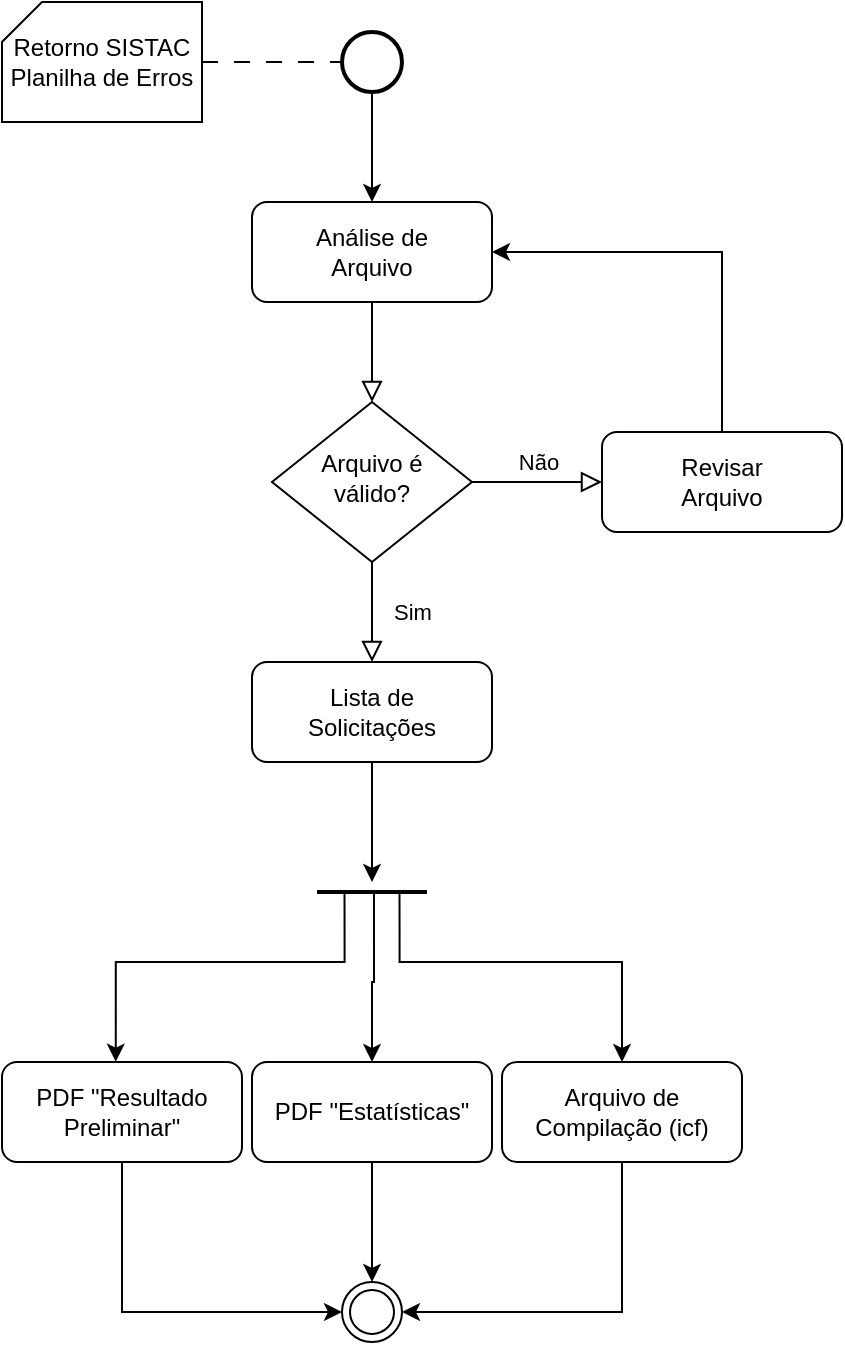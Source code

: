 <mxfile version="22.0.3" type="device">
  <diagram id="C5RBs43oDa-KdzZeNtuy" name="Page-1">
    <mxGraphModel dx="792" dy="479" grid="1" gridSize="10" guides="1" tooltips="1" connect="1" arrows="1" fold="1" page="1" pageScale="1" pageWidth="827" pageHeight="1169" math="0" shadow="0">
      <root>
        <mxCell id="WIyWlLk6GJQsqaUBKTNV-0" />
        <mxCell id="WIyWlLk6GJQsqaUBKTNV-1" parent="WIyWlLk6GJQsqaUBKTNV-0" />
        <mxCell id="WIyWlLk6GJQsqaUBKTNV-2" value="" style="rounded=0;html=1;jettySize=auto;orthogonalLoop=1;fontSize=11;endArrow=block;endFill=0;endSize=8;strokeWidth=1;shadow=0;labelBackgroundColor=none;edgeStyle=orthogonalEdgeStyle;" parent="WIyWlLk6GJQsqaUBKTNV-1" source="WIyWlLk6GJQsqaUBKTNV-3" target="WIyWlLk6GJQsqaUBKTNV-6" edge="1">
          <mxGeometry relative="1" as="geometry" />
        </mxCell>
        <mxCell id="WIyWlLk6GJQsqaUBKTNV-3" value="Análise de&lt;br&gt;Arquivo" style="rounded=1;whiteSpace=wrap;html=1;fontSize=12;glass=0;strokeWidth=1;shadow=0;" parent="WIyWlLk6GJQsqaUBKTNV-1" vertex="1">
          <mxGeometry x="135" y="110" width="120" height="50" as="geometry" />
        </mxCell>
        <mxCell id="WIyWlLk6GJQsqaUBKTNV-4" value="Sim" style="rounded=0;html=1;jettySize=auto;orthogonalLoop=1;fontSize=11;endArrow=block;endFill=0;endSize=8;strokeWidth=1;shadow=0;labelBackgroundColor=none;edgeStyle=orthogonalEdgeStyle;entryX=0.5;entryY=0;entryDx=0;entryDy=0;" parent="WIyWlLk6GJQsqaUBKTNV-1" source="WIyWlLk6GJQsqaUBKTNV-6" target="83FkrZSqob5IvKfoqcq9-9" edge="1">
          <mxGeometry y="20" relative="1" as="geometry">
            <mxPoint as="offset" />
            <mxPoint x="150" y="360" as="targetPoint" />
          </mxGeometry>
        </mxCell>
        <mxCell id="WIyWlLk6GJQsqaUBKTNV-5" value="Não" style="edgeStyle=orthogonalEdgeStyle;rounded=0;html=1;jettySize=auto;orthogonalLoop=1;fontSize=11;endArrow=block;endFill=0;endSize=8;strokeWidth=1;shadow=0;labelBackgroundColor=none;" parent="WIyWlLk6GJQsqaUBKTNV-1" source="WIyWlLk6GJQsqaUBKTNV-6" target="WIyWlLk6GJQsqaUBKTNV-7" edge="1">
          <mxGeometry y="10" relative="1" as="geometry">
            <mxPoint as="offset" />
          </mxGeometry>
        </mxCell>
        <mxCell id="WIyWlLk6GJQsqaUBKTNV-6" value="Arquivo é&lt;br&gt;válido?" style="rhombus;whiteSpace=wrap;html=1;shadow=0;fontFamily=Helvetica;fontSize=12;align=center;strokeWidth=1;spacing=6;spacingTop=-4;" parent="WIyWlLk6GJQsqaUBKTNV-1" vertex="1">
          <mxGeometry x="145" y="210" width="100" height="80" as="geometry" />
        </mxCell>
        <mxCell id="83FkrZSqob5IvKfoqcq9-7" style="edgeStyle=orthogonalEdgeStyle;rounded=0;orthogonalLoop=1;jettySize=auto;html=1;exitX=0.5;exitY=0;exitDx=0;exitDy=0;entryX=1;entryY=0.5;entryDx=0;entryDy=0;" edge="1" parent="WIyWlLk6GJQsqaUBKTNV-1" source="WIyWlLk6GJQsqaUBKTNV-7" target="WIyWlLk6GJQsqaUBKTNV-3">
          <mxGeometry relative="1" as="geometry" />
        </mxCell>
        <mxCell id="WIyWlLk6GJQsqaUBKTNV-7" value="Revisar&lt;br&gt;Arquivo" style="rounded=1;whiteSpace=wrap;html=1;fontSize=12;glass=0;strokeWidth=1;shadow=0;" parent="WIyWlLk6GJQsqaUBKTNV-1" vertex="1">
          <mxGeometry x="310" y="225" width="120" height="50" as="geometry" />
        </mxCell>
        <mxCell id="83FkrZSqob5IvKfoqcq9-38" value="" style="edgeStyle=orthogonalEdgeStyle;rounded=0;orthogonalLoop=1;jettySize=auto;html=1;" edge="1" parent="WIyWlLk6GJQsqaUBKTNV-1" source="WIyWlLk6GJQsqaUBKTNV-11" target="83FkrZSqob5IvKfoqcq9-18">
          <mxGeometry relative="1" as="geometry" />
        </mxCell>
        <mxCell id="WIyWlLk6GJQsqaUBKTNV-11" value="PDF &quot;Estatísticas&quot;" style="rounded=1;whiteSpace=wrap;html=1;fontSize=12;glass=0;strokeWidth=1;shadow=0;" parent="WIyWlLk6GJQsqaUBKTNV-1" vertex="1">
          <mxGeometry x="135" y="540" width="120" height="50" as="geometry" />
        </mxCell>
        <mxCell id="83FkrZSqob5IvKfoqcq9-40" style="edgeStyle=orthogonalEdgeStyle;rounded=0;orthogonalLoop=1;jettySize=auto;html=1;exitX=0.5;exitY=1;exitDx=0;exitDy=0;entryX=0.5;entryY=0;entryDx=0;entryDy=0;" edge="1" parent="WIyWlLk6GJQsqaUBKTNV-1" source="WIyWlLk6GJQsqaUBKTNV-12" target="83FkrZSqob5IvKfoqcq9-18">
          <mxGeometry relative="1" as="geometry" />
        </mxCell>
        <mxCell id="WIyWlLk6GJQsqaUBKTNV-12" value="PDF &quot;Resultado&lt;br&gt;Preliminar&quot;" style="rounded=1;whiteSpace=wrap;html=1;fontSize=12;glass=0;strokeWidth=1;shadow=0;" parent="WIyWlLk6GJQsqaUBKTNV-1" vertex="1">
          <mxGeometry x="10" y="540" width="120" height="50" as="geometry" />
        </mxCell>
        <mxCell id="83FkrZSqob5IvKfoqcq9-5" value="" style="rounded=0;orthogonalLoop=1;jettySize=auto;html=1;dashed=1;dashPattern=8 8;strokeWidth=1;startArrow=none;startFill=0;endArrow=none;endFill=0;" edge="1" parent="WIyWlLk6GJQsqaUBKTNV-1" source="83FkrZSqob5IvKfoqcq9-2" target="83FkrZSqob5IvKfoqcq9-3">
          <mxGeometry relative="1" as="geometry" />
        </mxCell>
        <mxCell id="83FkrZSqob5IvKfoqcq9-2" value="Retorno SISTAC&lt;br&gt;Planilha de Erros" style="verticalLabelPosition=middle;verticalAlign=middle;html=1;shape=card;whiteSpace=wrap;size=20;arcSize=12;labelPosition=center;align=center;" vertex="1" parent="WIyWlLk6GJQsqaUBKTNV-1">
          <mxGeometry x="10" y="10" width="100" height="60" as="geometry" />
        </mxCell>
        <mxCell id="83FkrZSqob5IvKfoqcq9-6" value="" style="edgeStyle=orthogonalEdgeStyle;rounded=0;orthogonalLoop=1;jettySize=auto;html=1;" edge="1" parent="WIyWlLk6GJQsqaUBKTNV-1" source="83FkrZSqob5IvKfoqcq9-3" target="WIyWlLk6GJQsqaUBKTNV-3">
          <mxGeometry relative="1" as="geometry" />
        </mxCell>
        <mxCell id="83FkrZSqob5IvKfoqcq9-3" value="" style="strokeWidth=2;html=1;shape=mxgraph.flowchart.start_2;whiteSpace=wrap;" vertex="1" parent="WIyWlLk6GJQsqaUBKTNV-1">
          <mxGeometry x="180" y="25" width="30" height="30" as="geometry" />
        </mxCell>
        <mxCell id="83FkrZSqob5IvKfoqcq9-32" value="" style="edgeStyle=orthogonalEdgeStyle;rounded=0;orthogonalLoop=1;jettySize=auto;html=1;" edge="1" parent="WIyWlLk6GJQsqaUBKTNV-1" source="83FkrZSqob5IvKfoqcq9-9" target="83FkrZSqob5IvKfoqcq9-29">
          <mxGeometry relative="1" as="geometry" />
        </mxCell>
        <mxCell id="83FkrZSqob5IvKfoqcq9-9" value="Lista de&lt;br&gt;Solicitações" style="rounded=1;whiteSpace=wrap;html=1;fontSize=12;glass=0;strokeWidth=1;shadow=0;" vertex="1" parent="WIyWlLk6GJQsqaUBKTNV-1">
          <mxGeometry x="135" y="340" width="120" height="50" as="geometry" />
        </mxCell>
        <mxCell id="83FkrZSqob5IvKfoqcq9-41" style="edgeStyle=orthogonalEdgeStyle;rounded=0;orthogonalLoop=1;jettySize=auto;html=1;exitX=0.5;exitY=1;exitDx=0;exitDy=0;entryX=0.5;entryY=1;entryDx=0;entryDy=0;" edge="1" parent="WIyWlLk6GJQsqaUBKTNV-1" source="83FkrZSqob5IvKfoqcq9-12" target="83FkrZSqob5IvKfoqcq9-18">
          <mxGeometry relative="1" as="geometry" />
        </mxCell>
        <mxCell id="83FkrZSqob5IvKfoqcq9-12" value="Arquivo de&lt;br&gt;Compilação (icf)" style="rounded=1;whiteSpace=wrap;html=1;fontSize=12;glass=0;strokeWidth=1;shadow=0;" vertex="1" parent="WIyWlLk6GJQsqaUBKTNV-1">
          <mxGeometry x="260" y="540" width="120" height="50" as="geometry" />
        </mxCell>
        <mxCell id="83FkrZSqob5IvKfoqcq9-18" value="" style="ellipse;shape=doubleEllipse;whiteSpace=wrap;html=1;aspect=fixed;fillStyle=auto;direction=north;" vertex="1" parent="WIyWlLk6GJQsqaUBKTNV-1">
          <mxGeometry x="180" y="650" width="30" height="30" as="geometry" />
        </mxCell>
        <mxCell id="83FkrZSqob5IvKfoqcq9-36" style="edgeStyle=orthogonalEdgeStyle;rounded=0;orthogonalLoop=1;jettySize=auto;html=1;exitX=0.75;exitY=0.5;exitDx=0;exitDy=0;exitPerimeter=0;entryX=0.5;entryY=0;entryDx=0;entryDy=0;" edge="1" parent="WIyWlLk6GJQsqaUBKTNV-1" source="83FkrZSqob5IvKfoqcq9-29" target="83FkrZSqob5IvKfoqcq9-12">
          <mxGeometry relative="1" as="geometry">
            <Array as="points">
              <mxPoint x="209" y="490" />
              <mxPoint x="320" y="490" />
            </Array>
          </mxGeometry>
        </mxCell>
        <mxCell id="83FkrZSqob5IvKfoqcq9-37" value="" style="edgeStyle=orthogonalEdgeStyle;rounded=0;orthogonalLoop=1;jettySize=auto;html=1;exitX=0.518;exitY=0.529;exitDx=0;exitDy=0;exitPerimeter=0;" edge="1" parent="WIyWlLk6GJQsqaUBKTNV-1" source="83FkrZSqob5IvKfoqcq9-29" target="WIyWlLk6GJQsqaUBKTNV-11">
          <mxGeometry relative="1" as="geometry" />
        </mxCell>
        <mxCell id="83FkrZSqob5IvKfoqcq9-29" value="" style="line;strokeWidth=2;html=1;" vertex="1" parent="WIyWlLk6GJQsqaUBKTNV-1">
          <mxGeometry x="167.5" y="450" width="55" height="10" as="geometry" />
        </mxCell>
        <mxCell id="83FkrZSqob5IvKfoqcq9-33" style="edgeStyle=orthogonalEdgeStyle;rounded=0;orthogonalLoop=1;jettySize=auto;html=1;exitX=0.25;exitY=0.5;exitDx=0;exitDy=0;exitPerimeter=0;entryX=0.474;entryY=-0.003;entryDx=0;entryDy=0;entryPerimeter=0;" edge="1" parent="WIyWlLk6GJQsqaUBKTNV-1" source="83FkrZSqob5IvKfoqcq9-29" target="WIyWlLk6GJQsqaUBKTNV-12">
          <mxGeometry relative="1" as="geometry">
            <Array as="points">
              <mxPoint x="181" y="490" />
              <mxPoint x="67" y="490" />
            </Array>
          </mxGeometry>
        </mxCell>
      </root>
    </mxGraphModel>
  </diagram>
</mxfile>
